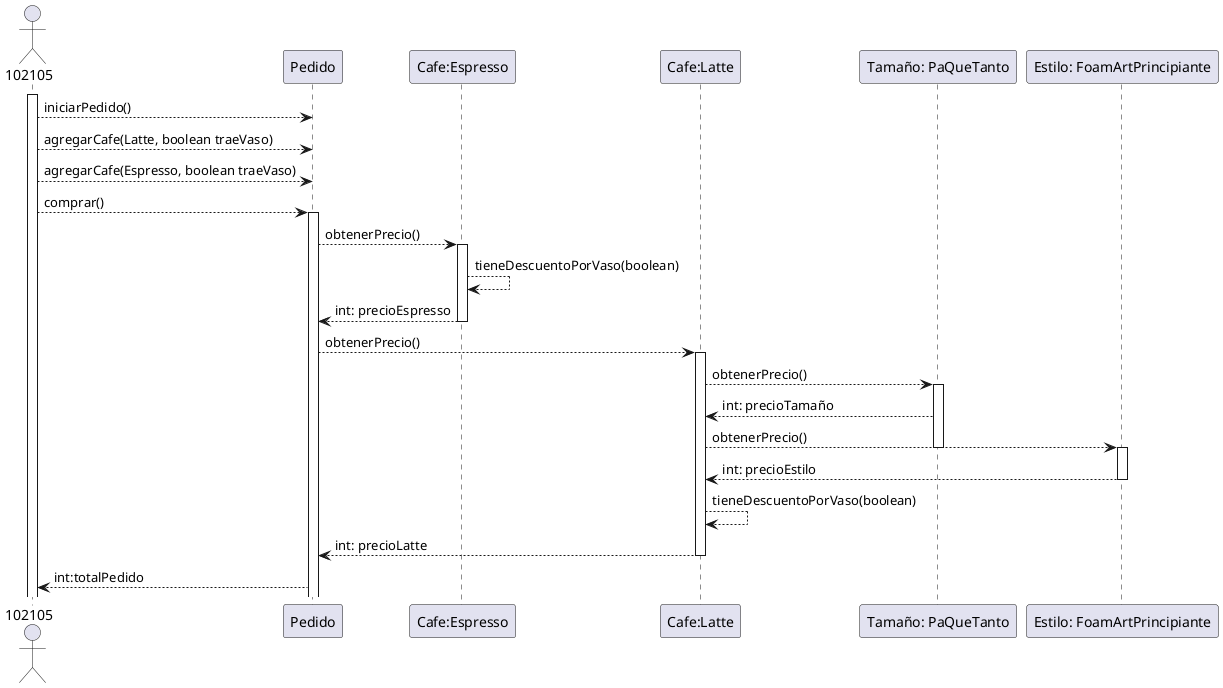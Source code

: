 @startuml
'https://plantuml.com/sequence-diagram

Actor 102105

participant Pedido as ped order 1
participant "Cafe:Latte" as latte order 3
participant "Cafe:Espresso" as espresso order 2
participant "Tamaño: PaQueTanto" as paq order 4
participant "Estilo: FoamArtPrincipiante" as est order 5


activate 102105
102105 --> ped: iniciarPedido()
102105 --> ped: agregarCafe(Latte, boolean traeVaso)
102105 --> ped: agregarCafe(Espresso, boolean traeVaso)
102105 --> ped: comprar()
activate ped


ped --> espresso: obtenerPrecio()
activate espresso
espresso --> espresso: tieneDescuentoPorVaso(boolean)
espresso --> ped: int: precioEspresso
deactivate espresso

ped --> latte: obtenerPrecio()
activate latte

latte --> paq: obtenerPrecio()
activate paq
paq --> latte: int: precioTamaño
latte --> est: obtenerPrecio()
deactivate paq

activate est
est --> latte: int: precioEstilo
deactivate est
latte --> latte: tieneDescuentoPorVaso(boolean)
latte --> ped: int: precioLatte
deactivate latte
ped --> 102105: int:totalPedido


@enduml